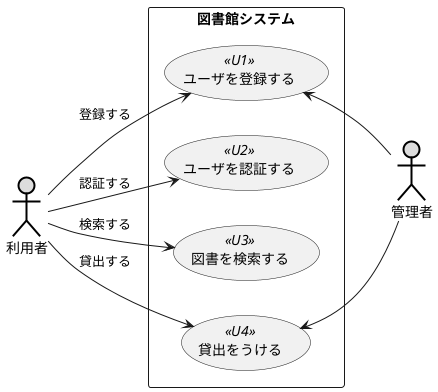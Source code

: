 @startuml 例題3
left to right direction
actor 利用者#DDDDDD;line:black;line.bold;
actor 管理者#DDDDDD;line:black;line.bold;
rectangle 図書館システム {
usecase ユーザを登録する << U1 >>
usecase ユーザを認証する << U2 >>
usecase 図書を検索する << U3 >>
usecase 貸出をうける << U4 >>
}
利用者--> ユーザを登録する : 登録する
利用者--> ユーザを認証する : 認証する
利用者--> 図書を検索する : 検索する
利用者--> 貸出をうける : 貸出する
ユーザを登録する <-- 管理者
貸出をうける <-- 管理者
@enduml
